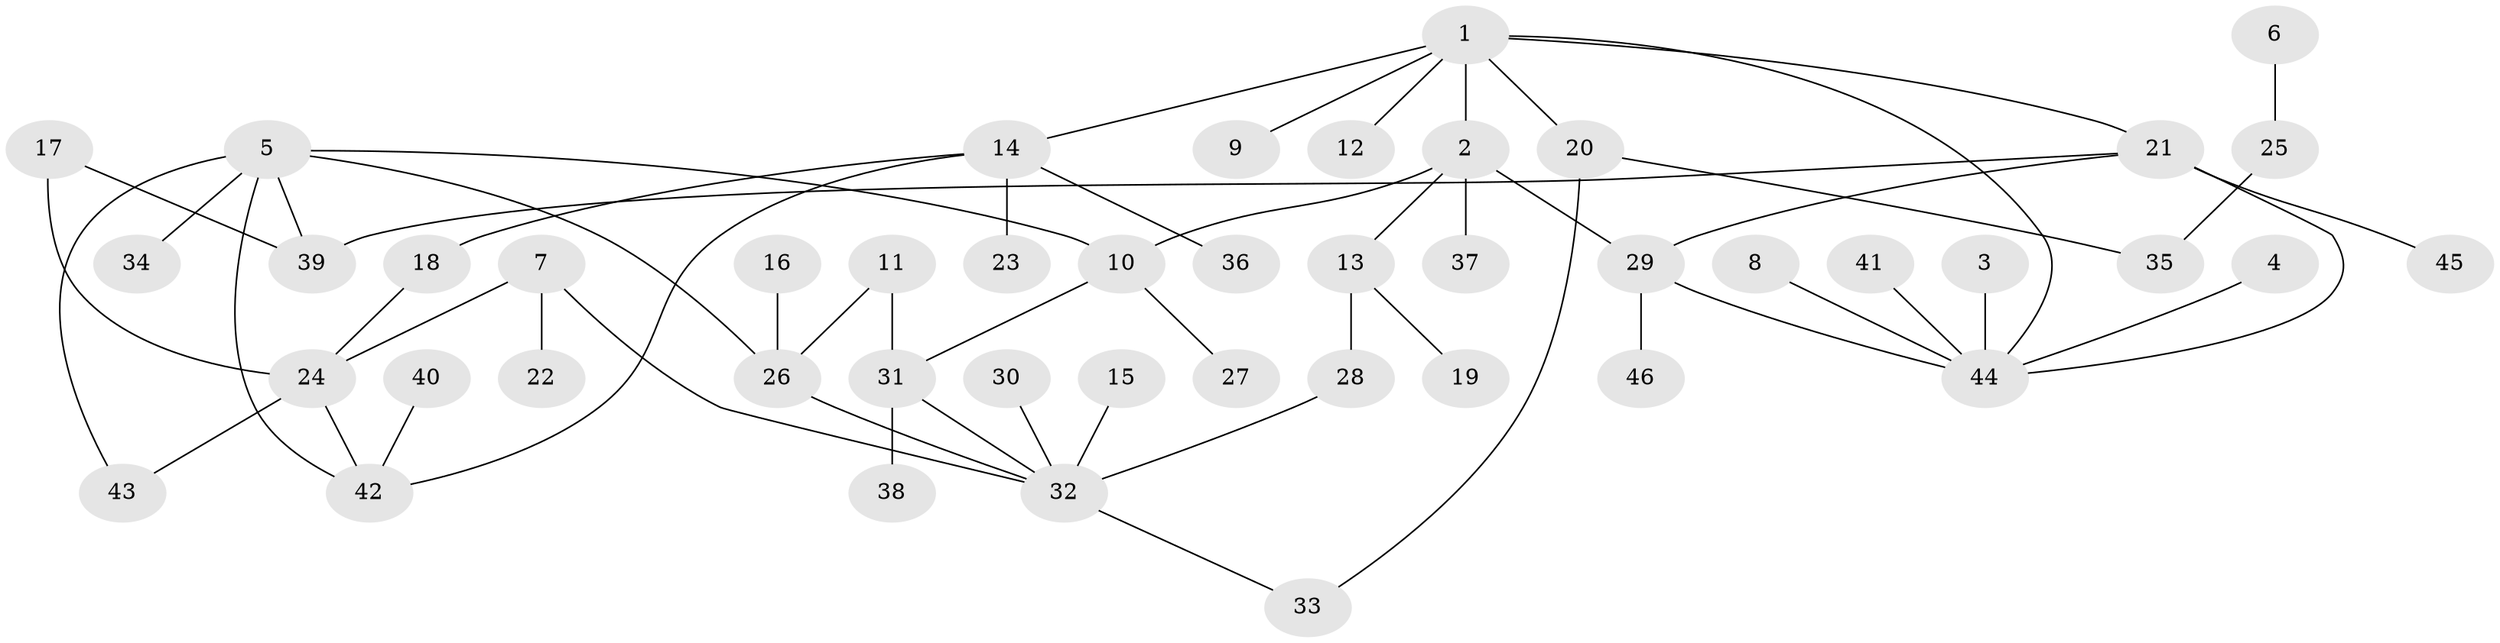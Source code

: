 // original degree distribution, {6: 0.010869565217391304, 7: 0.010869565217391304, 2: 0.2826086956521739, 4: 0.05434782608695652, 1: 0.391304347826087, 5: 0.05434782608695652, 3: 0.17391304347826086, 8: 0.021739130434782608}
// Generated by graph-tools (version 1.1) at 2025/49/03/09/25 03:49:17]
// undirected, 46 vertices, 58 edges
graph export_dot {
graph [start="1"]
  node [color=gray90,style=filled];
  1;
  2;
  3;
  4;
  5;
  6;
  7;
  8;
  9;
  10;
  11;
  12;
  13;
  14;
  15;
  16;
  17;
  18;
  19;
  20;
  21;
  22;
  23;
  24;
  25;
  26;
  27;
  28;
  29;
  30;
  31;
  32;
  33;
  34;
  35;
  36;
  37;
  38;
  39;
  40;
  41;
  42;
  43;
  44;
  45;
  46;
  1 -- 2 [weight=1.0];
  1 -- 9 [weight=1.0];
  1 -- 12 [weight=1.0];
  1 -- 14 [weight=1.0];
  1 -- 20 [weight=1.0];
  1 -- 21 [weight=1.0];
  1 -- 44 [weight=1.0];
  2 -- 10 [weight=1.0];
  2 -- 13 [weight=1.0];
  2 -- 29 [weight=1.0];
  2 -- 37 [weight=1.0];
  3 -- 44 [weight=1.0];
  4 -- 44 [weight=1.0];
  5 -- 10 [weight=1.0];
  5 -- 26 [weight=1.0];
  5 -- 34 [weight=1.0];
  5 -- 39 [weight=1.0];
  5 -- 42 [weight=1.0];
  5 -- 43 [weight=1.0];
  6 -- 25 [weight=1.0];
  7 -- 22 [weight=1.0];
  7 -- 24 [weight=1.0];
  7 -- 32 [weight=1.0];
  8 -- 44 [weight=1.0];
  10 -- 27 [weight=1.0];
  10 -- 31 [weight=1.0];
  11 -- 26 [weight=1.0];
  11 -- 31 [weight=1.0];
  13 -- 19 [weight=1.0];
  13 -- 28 [weight=1.0];
  14 -- 18 [weight=1.0];
  14 -- 23 [weight=1.0];
  14 -- 36 [weight=1.0];
  14 -- 42 [weight=1.0];
  15 -- 32 [weight=1.0];
  16 -- 26 [weight=1.0];
  17 -- 24 [weight=1.0];
  17 -- 39 [weight=1.0];
  18 -- 24 [weight=1.0];
  20 -- 33 [weight=1.0];
  20 -- 35 [weight=1.0];
  21 -- 29 [weight=1.0];
  21 -- 39 [weight=1.0];
  21 -- 44 [weight=1.0];
  21 -- 45 [weight=1.0];
  24 -- 42 [weight=1.0];
  24 -- 43 [weight=1.0];
  25 -- 35 [weight=1.0];
  26 -- 32 [weight=1.0];
  28 -- 32 [weight=2.0];
  29 -- 44 [weight=1.0];
  29 -- 46 [weight=1.0];
  30 -- 32 [weight=1.0];
  31 -- 32 [weight=1.0];
  31 -- 38 [weight=1.0];
  32 -- 33 [weight=1.0];
  40 -- 42 [weight=1.0];
  41 -- 44 [weight=1.0];
}

